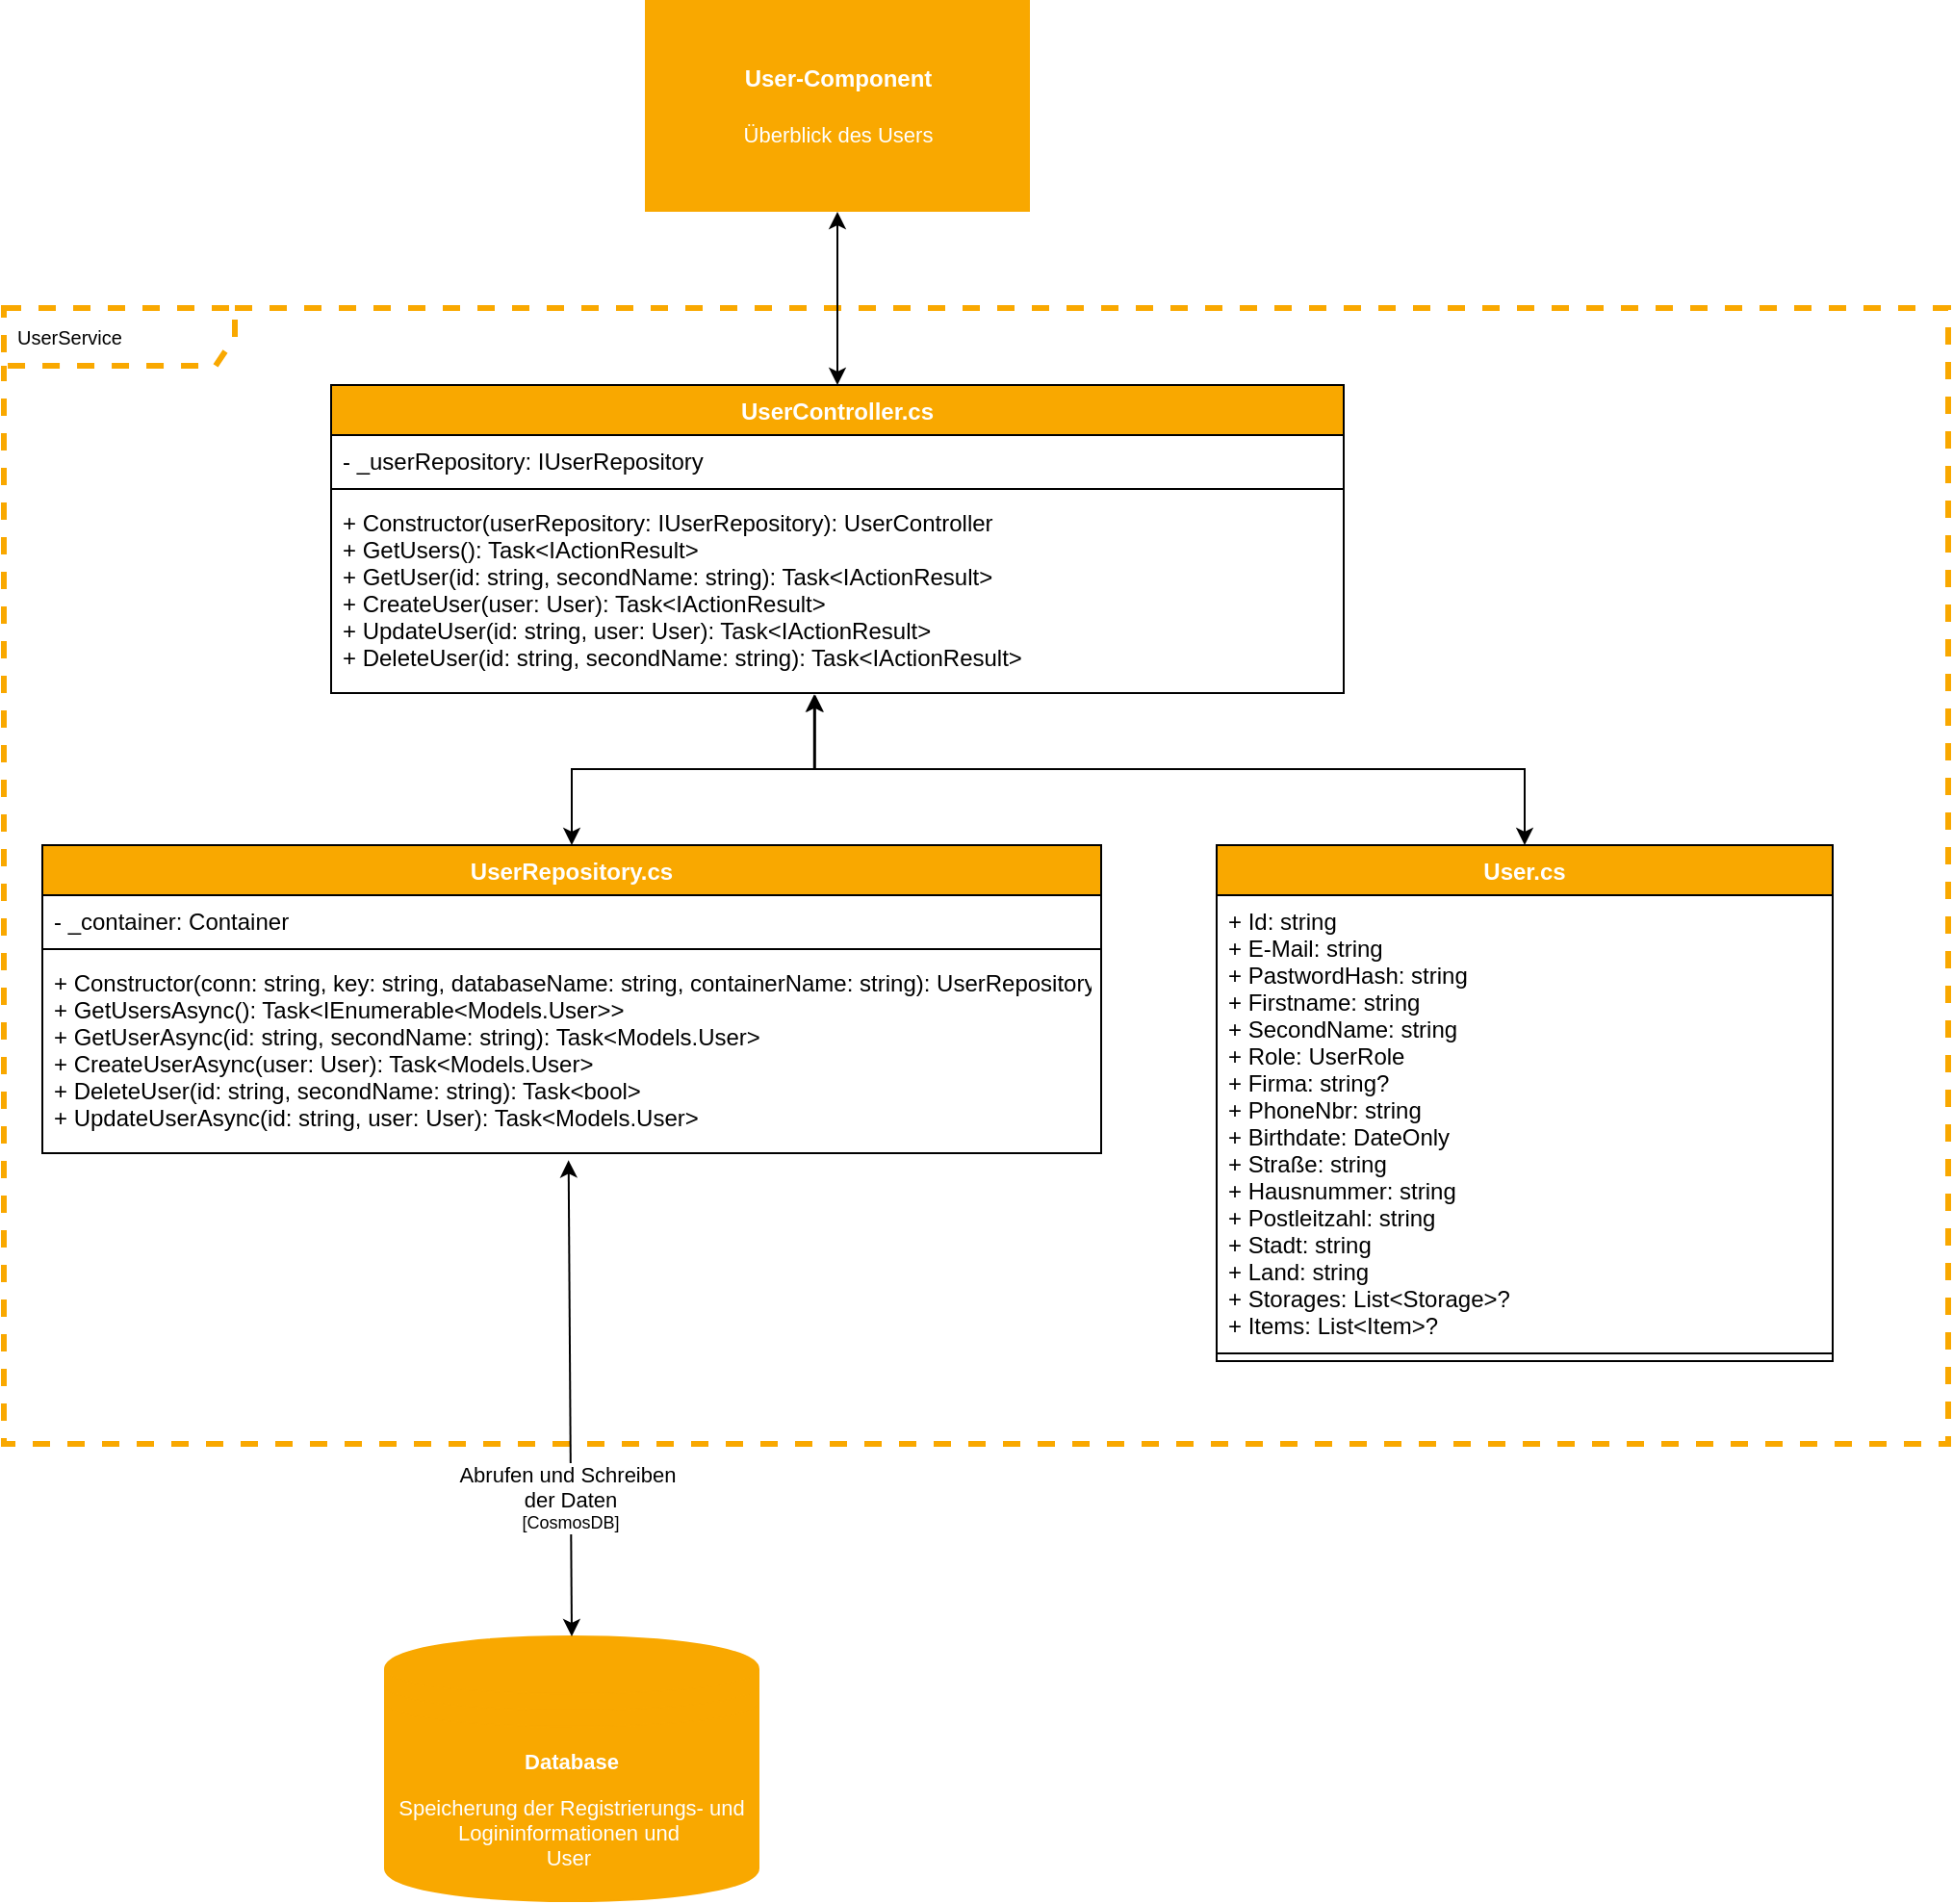 <mxfile version="26.0.11">
  <diagram id="t7gH_brT94XXbErl-sAx" name="Seite-1">
    <mxGraphModel dx="1050" dy="1738" grid="1" gridSize="10" guides="1" tooltips="1" connect="1" arrows="1" fold="1" page="1" pageScale="1" pageWidth="827" pageHeight="1169" math="0" shadow="0">
      <root>
        <mxCell id="0" />
        <mxCell id="1" parent="0" />
        <mxCell id="eVwJA34iciyopoX5ssE2-2" value="&lt;span style=&quot;font-size: 10px;&quot;&gt;UserService&lt;/span&gt;" style="shape=umlFrame;whiteSpace=wrap;html=1;width=120;height=30;boundedLbl=1;verticalAlign=middle;align=left;spacingLeft=5;strokeColor=#F9A800;fontSize=9;fontColor=#000000;fillColor=#FFFFFF;dashed=1;strokeWidth=3;" parent="1" vertex="1">
          <mxGeometry x="60" y="-950" width="1010" height="590" as="geometry" />
        </mxCell>
        <mxCell id="eVwJA34iciyopoX5ssE2-18" style="edgeStyle=orthogonalEdgeStyle;rounded=0;orthogonalLoop=1;jettySize=auto;html=1;entryX=0.5;entryY=0;entryDx=0;entryDy=0;startArrow=classic;startFill=1;" parent="1" source="eVwJA34iciyopoX5ssE2-1" target="eVwJA34iciyopoX5ssE2-10" edge="1">
          <mxGeometry relative="1" as="geometry" />
        </mxCell>
        <mxCell id="eVwJA34iciyopoX5ssE2-1" value="&lt;b&gt;User-Component&lt;/b&gt;&lt;br&gt;&lt;br&gt;&lt;font style=&quot;font-size: 11px;&quot;&gt;Überblick des Users&lt;br&gt;&lt;/font&gt;" style="html=1;fillColor=#F9A800;fontColor=#FFFFFF;strokeColor=none;" parent="1" vertex="1">
          <mxGeometry x="393" y="-1110" width="200" height="110" as="geometry" />
        </mxCell>
        <mxCell id="eVwJA34iciyopoX5ssE2-20" style="edgeStyle=orthogonalEdgeStyle;rounded=0;orthogonalLoop=1;jettySize=auto;html=1;entryX=0.478;entryY=1.007;entryDx=0;entryDy=0;entryPerimeter=0;startArrow=classic;startFill=1;" parent="1" source="eVwJA34iciyopoX5ssE2-3" target="eVwJA34iciyopoX5ssE2-13" edge="1">
          <mxGeometry relative="1" as="geometry" />
        </mxCell>
        <mxCell id="eVwJA34iciyopoX5ssE2-3" value="User.cs" style="swimlane;fontStyle=1;align=center;verticalAlign=top;childLayout=stackLayout;horizontal=1;startSize=26;horizontalStack=0;resizeParent=1;resizeParentMax=0;resizeLast=0;collapsible=1;marginBottom=0;fillColor=#F9A800;fontColor=#FFFFFF;" parent="1" vertex="1">
          <mxGeometry x="690" y="-671" width="320" height="268" as="geometry">
            <mxRectangle x="73" y="-880" width="160" height="30" as="alternateBounds" />
          </mxGeometry>
        </mxCell>
        <mxCell id="eVwJA34iciyopoX5ssE2-4" value="+ Id: string&#xa;+ E-Mail: string&#xa;+ PastwordHash: string&#xa;+ Firstname: string&#xa;+ SecondName: string&#xa;+ Role: UserRole&#xa;+ Firma: string?&#xa;+ PhoneNbr: string&#xa;+ Birthdate: DateOnly&#xa;+ Straße: string&#xa;+ Hausnummer: string&#xa;+ Postleitzahl: string&#xa;+ Stadt: string&#xa;+ Land: string&#xa;+ Storages: List&lt;Storage&gt;?&#xa;+ Items: List&lt;Item&gt;?" style="text;strokeColor=none;fillColor=none;align=left;verticalAlign=top;spacingLeft=4;spacingRight=4;overflow=hidden;rotatable=0;points=[[0,0.5],[1,0.5]];portConstraint=eastwest;" parent="eVwJA34iciyopoX5ssE2-3" vertex="1">
          <mxGeometry y="26" width="320" height="234" as="geometry" />
        </mxCell>
        <mxCell id="eVwJA34iciyopoX5ssE2-5" value="" style="line;strokeWidth=1;fillColor=none;align=left;verticalAlign=middle;spacingTop=-1;spacingLeft=3;spacingRight=3;rotatable=0;labelPosition=right;points=[];portConstraint=eastwest;strokeColor=inherit;" parent="eVwJA34iciyopoX5ssE2-3" vertex="1">
          <mxGeometry y="260" width="320" height="8" as="geometry" />
        </mxCell>
        <mxCell id="eVwJA34iciyopoX5ssE2-10" value="UserController.cs" style="swimlane;fontStyle=1;align=center;verticalAlign=top;childLayout=stackLayout;horizontal=1;startSize=26;horizontalStack=0;resizeParent=1;resizeParentMax=0;resizeLast=0;collapsible=1;marginBottom=0;fillColor=#F9A800;fontColor=#FFFFFF;" parent="1" vertex="1">
          <mxGeometry x="230" y="-910" width="526" height="160" as="geometry">
            <mxRectangle x="73" y="-880" width="160" height="30" as="alternateBounds" />
          </mxGeometry>
        </mxCell>
        <mxCell id="eVwJA34iciyopoX5ssE2-11" value="- _userRepository: IUserRepository" style="text;strokeColor=none;fillColor=none;align=left;verticalAlign=top;spacingLeft=4;spacingRight=4;overflow=hidden;rotatable=0;points=[[0,0.5],[1,0.5]];portConstraint=eastwest;" parent="eVwJA34iciyopoX5ssE2-10" vertex="1">
          <mxGeometry y="26" width="526" height="24" as="geometry" />
        </mxCell>
        <mxCell id="eVwJA34iciyopoX5ssE2-12" value="" style="line;strokeWidth=1;fillColor=none;align=left;verticalAlign=middle;spacingTop=-1;spacingLeft=3;spacingRight=3;rotatable=0;labelPosition=right;points=[];portConstraint=eastwest;strokeColor=inherit;" parent="eVwJA34iciyopoX5ssE2-10" vertex="1">
          <mxGeometry y="50" width="526" height="8" as="geometry" />
        </mxCell>
        <mxCell id="eVwJA34iciyopoX5ssE2-13" value="+ Constructor(userRepository: IUserRepository): UserController&#xa;+ GetUsers(): Task&lt;IActionResult&gt;&#xa;+ GetUser(id: string, secondName: string): Task&lt;IActionResult&gt;&#xa;+ CreateUser(user: User): Task&lt;IActionResult&gt;&#xa;+ UpdateUser(id: string, user: User): Task&lt;IActionResult&gt;&#xa;+ DeleteUser(id: string, secondName: string): Task&lt;IActionResult&gt;&#xa;&#xa;" style="text;strokeColor=none;fillColor=none;align=left;verticalAlign=top;spacingLeft=4;spacingRight=4;overflow=hidden;rotatable=0;points=[[0,0.5],[1,0.5]];portConstraint=eastwest;" parent="eVwJA34iciyopoX5ssE2-10" vertex="1">
          <mxGeometry y="58" width="526" height="102" as="geometry" />
        </mxCell>
        <mxCell id="eVwJA34iciyopoX5ssE2-19" style="edgeStyle=orthogonalEdgeStyle;rounded=0;orthogonalLoop=1;jettySize=auto;html=1;entryX=0.477;entryY=1.007;entryDx=0;entryDy=0;entryPerimeter=0;startArrow=classic;startFill=1;" parent="1" source="eVwJA34iciyopoX5ssE2-14" target="eVwJA34iciyopoX5ssE2-13" edge="1">
          <mxGeometry relative="1" as="geometry" />
        </mxCell>
        <mxCell id="eVwJA34iciyopoX5ssE2-14" value="UserRepository.cs" style="swimlane;fontStyle=1;align=center;verticalAlign=top;childLayout=stackLayout;horizontal=1;startSize=26;horizontalStack=0;resizeParent=1;resizeParentMax=0;resizeLast=0;collapsible=1;marginBottom=0;fillColor=#F9A800;fontColor=#FFFFFF;" parent="1" vertex="1">
          <mxGeometry x="80" y="-671" width="550" height="160" as="geometry">
            <mxRectangle x="73" y="-880" width="160" height="30" as="alternateBounds" />
          </mxGeometry>
        </mxCell>
        <mxCell id="eVwJA34iciyopoX5ssE2-15" value="- _container: Container" style="text;strokeColor=none;fillColor=none;align=left;verticalAlign=top;spacingLeft=4;spacingRight=4;overflow=hidden;rotatable=0;points=[[0,0.5],[1,0.5]];portConstraint=eastwest;" parent="eVwJA34iciyopoX5ssE2-14" vertex="1">
          <mxGeometry y="26" width="550" height="24" as="geometry" />
        </mxCell>
        <mxCell id="eVwJA34iciyopoX5ssE2-16" value="" style="line;strokeWidth=1;fillColor=none;align=left;verticalAlign=middle;spacingTop=-1;spacingLeft=3;spacingRight=3;rotatable=0;labelPosition=right;points=[];portConstraint=eastwest;strokeColor=inherit;" parent="eVwJA34iciyopoX5ssE2-14" vertex="1">
          <mxGeometry y="50" width="550" height="8" as="geometry" />
        </mxCell>
        <mxCell id="eVwJA34iciyopoX5ssE2-17" value="+ Constructor(conn: string, key: string, databaseName: string, containerName: string): UserRepository&#xa;+ GetUsersAsync(): Task&lt;IEnumerable&lt;Models.User&gt;&gt;&#xa;+ GetUserAsync(id: string, secondName: string): Task&lt;Models.User&gt;&#xa;+ CreateUserAsync(user: User): Task&lt;Models.User&gt;&#xa;+ DeleteUser(id: string, secondName: string): Task&lt;bool&gt;&#xa;+ UpdateUserAsync(id: string, user: User): Task&lt;Models.User&gt;&#xa;&#xa;&#xa;" style="text;strokeColor=none;fillColor=none;align=left;verticalAlign=top;spacingLeft=4;spacingRight=4;overflow=hidden;rotatable=0;points=[[0,0.5],[1,0.5]];portConstraint=eastwest;" parent="eVwJA34iciyopoX5ssE2-14" vertex="1">
          <mxGeometry y="58" width="550" height="102" as="geometry" />
        </mxCell>
        <mxCell id="eVwJA34iciyopoX5ssE2-21" value="&lt;font style=&quot;&quot;&gt;&lt;font color=&quot;#ffffff&quot;&gt;&lt;b style=&quot;font-size: 11px;&quot;&gt;Database&lt;/b&gt;&lt;br&gt;&lt;br&gt;&lt;span style=&quot;font-size: 11px;&quot;&gt;Speicherung der Registrierungs- und Logininformationen und&amp;nbsp;&lt;/span&gt;&lt;br&gt;&lt;span style=&quot;font-size: 11px;&quot;&gt;User&lt;/span&gt;&lt;/font&gt;&lt;span style=&quot;font-size: 11px;&quot;&gt;&amp;nbsp;&lt;/span&gt;&lt;/font&gt;" style="shape=datastore;whiteSpace=wrap;html=1;strokeColor=#F9A800;fontSize=9;fontColor=#000000;fillColor=#F9A800;gradientColor=none;" parent="1" vertex="1">
          <mxGeometry x="258" y="-260" width="194" height="137.5" as="geometry" />
        </mxCell>
        <mxCell id="eVwJA34iciyopoX5ssE2-22" value="&lt;font color=&quot;#000000&quot;&gt;&lt;span style=&quot;font-size: 11px;&quot;&gt;Abrufen und Schreiben&amp;nbsp;&lt;/span&gt;&lt;br&gt;&lt;span style=&quot;font-size: 11px;&quot;&gt;der Daten&lt;/span&gt;&lt;br&gt;&lt;font style=&quot;font-size: 9px;&quot;&gt;[CosmosDB]&lt;/font&gt;&lt;br&gt;&lt;/font&gt;" style="endArrow=classic;startArrow=classic;html=1;rounded=0;fontSize=8;fontColor=#FFFFFF;exitX=0.5;exitY=0;exitDx=0;exitDy=0;entryX=0.497;entryY=1.036;entryDx=0;entryDy=0;entryPerimeter=0;" parent="1" source="eVwJA34iciyopoX5ssE2-21" target="eVwJA34iciyopoX5ssE2-17" edge="1">
          <mxGeometry x="-0.417" y="1" width="50" height="50" relative="1" as="geometry">
            <mxPoint x="366" y="-441.25" as="sourcePoint" />
            <mxPoint x="570" y="-281.25" as="targetPoint" />
            <mxPoint as="offset" />
          </mxGeometry>
        </mxCell>
      </root>
    </mxGraphModel>
  </diagram>
</mxfile>
